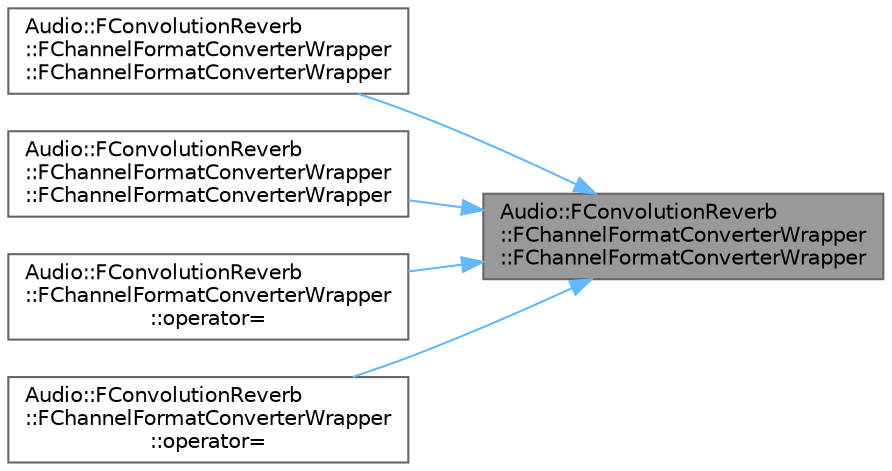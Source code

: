 digraph "Audio::FConvolutionReverb::FChannelFormatConverterWrapper::FChannelFormatConverterWrapper"
{
 // INTERACTIVE_SVG=YES
 // LATEX_PDF_SIZE
  bgcolor="transparent";
  edge [fontname=Helvetica,fontsize=10,labelfontname=Helvetica,labelfontsize=10];
  node [fontname=Helvetica,fontsize=10,shape=box,height=0.2,width=0.4];
  rankdir="RL";
  Node1 [id="Node000001",label="Audio::FConvolutionReverb\l::FChannelFormatConverterWrapper\l::FChannelFormatConverterWrapper",height=0.2,width=0.4,color="gray40", fillcolor="grey60", style="filled", fontcolor="black",tooltip=" "];
  Node1 -> Node2 [id="edge1_Node000001_Node000002",dir="back",color="steelblue1",style="solid",tooltip=" "];
  Node2 [id="Node000002",label="Audio::FConvolutionReverb\l::FChannelFormatConverterWrapper\l::FChannelFormatConverterWrapper",height=0.2,width=0.4,color="grey40", fillcolor="white", style="filled",URL="$d9/d24/classAudio_1_1FConvolutionReverb_1_1FChannelFormatConverterWrapper.html#a08705ebfbecab0d20ddc3c844fd2c4d5",tooltip=" "];
  Node1 -> Node3 [id="edge2_Node000001_Node000003",dir="back",color="steelblue1",style="solid",tooltip=" "];
  Node3 [id="Node000003",label="Audio::FConvolutionReverb\l::FChannelFormatConverterWrapper\l::FChannelFormatConverterWrapper",height=0.2,width=0.4,color="grey40", fillcolor="white", style="filled",URL="$d9/d24/classAudio_1_1FConvolutionReverb_1_1FChannelFormatConverterWrapper.html#adf5afdb8404f419cf9ae96e3eff812d3",tooltip=" "];
  Node1 -> Node4 [id="edge3_Node000001_Node000004",dir="back",color="steelblue1",style="solid",tooltip=" "];
  Node4 [id="Node000004",label="Audio::FConvolutionReverb\l::FChannelFormatConverterWrapper\l::operator=",height=0.2,width=0.4,color="grey40", fillcolor="white", style="filled",URL="$d9/d24/classAudio_1_1FConvolutionReverb_1_1FChannelFormatConverterWrapper.html#a27ed5d530abb756afc9633047519605e",tooltip=" "];
  Node1 -> Node5 [id="edge4_Node000001_Node000005",dir="back",color="steelblue1",style="solid",tooltip=" "];
  Node5 [id="Node000005",label="Audio::FConvolutionReverb\l::FChannelFormatConverterWrapper\l::operator=",height=0.2,width=0.4,color="grey40", fillcolor="white", style="filled",URL="$d9/d24/classAudio_1_1FConvolutionReverb_1_1FChannelFormatConverterWrapper.html#a2ad0fa9a59e939d9c2613aadece36c02",tooltip=" "];
}
